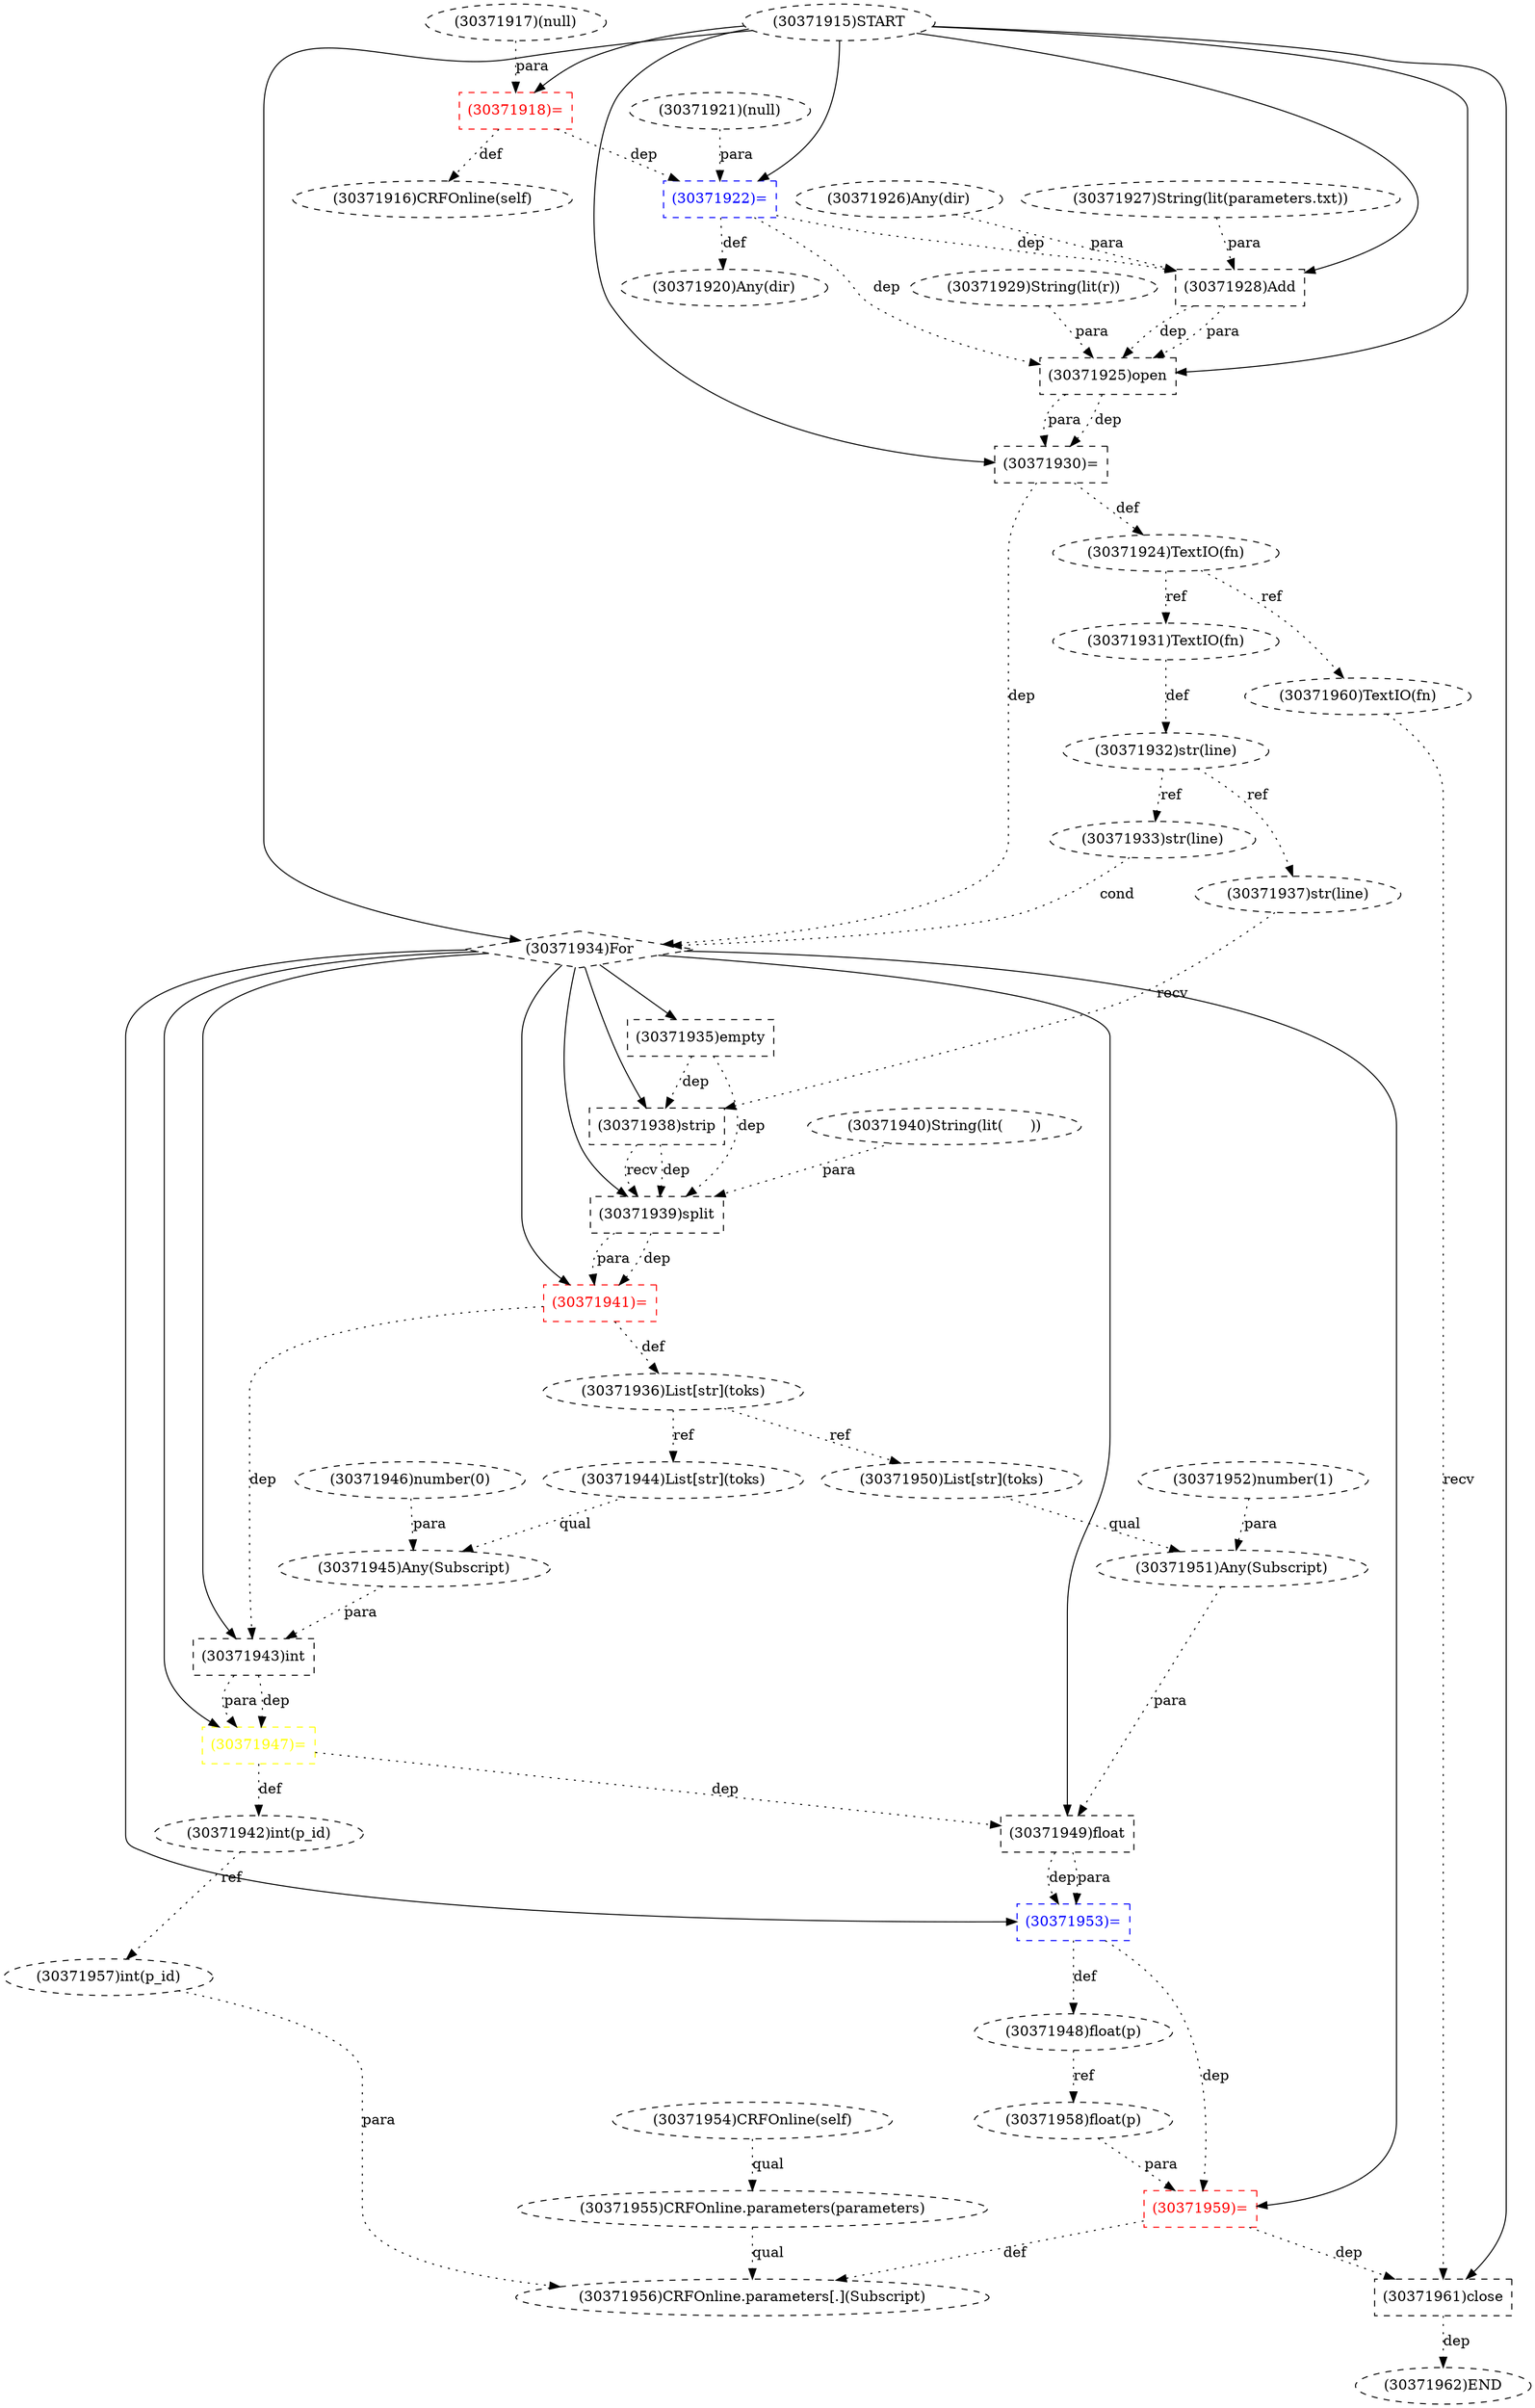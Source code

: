 digraph G {
1 [label="(30371929)String(lit(r))" shape=ellipse style=dashed color=black fontcolor=black]
2 [label="(30371925)open" shape=box style=dashed color=black fontcolor=black]
3 [label="(30371942)int(p_id)" shape=ellipse style=dashed]
4 [label="(30371920)Any(dir)" shape=ellipse style=dashed]
5 [label="(30371936)List[str](toks)" shape=ellipse style=dashed]
6 [label="(30371922)=" shape=box style=dashed color=blue fontcolor=blue]
7 [label="(30371950)List[str](toks)" shape=ellipse style=dashed]
8 [label="(30371926)Any(dir)" shape=ellipse style=dashed]
9 [label="(30371941)=" shape=box style=dashed color=red fontcolor=red]
10 [label="(30371944)List[str](toks)" shape=ellipse style=dashed]
11 [label="(30371959)=" shape=box style=dashed color=red fontcolor=red]
12 [label="(30371933)str(line)" shape=ellipse style=dashed]
13 [label="(30371932)str(line)" shape=ellipse style=dashed]
14 [label="(30371931)TextIO(fn)" shape=ellipse style=dashed]
15 [label="(30371938)strip" shape=box style=dashed]
16 [label="(30371917)(null)" shape=ellipse style=dashed]
17 [label="(30371930)=" shape=box style=dashed color=black fontcolor=black]
18 [label="(30371947)=" shape=box style=dashed color=yellow fontcolor=yellow]
19 [label="(30371955)CRFOnline.parameters(parameters)" shape=ellipse style=dashed]
20 [label="(30371935)empty" shape=box style=dashed]
21 [label="(30371960)TextIO(fn)" shape=ellipse style=dashed color=black fontcolor=black]
22 [label="(30371937)str(line)" shape=ellipse style=dashed]
23 [label="(30371946)number(0)" shape=ellipse style=dashed]
24 [label="(30371934)For" shape=diamond style=dashed]
25 [label="(30371952)number(1)" shape=ellipse style=dashed]
26 [label="(30371943)int" shape=box style=dashed]
27 [label="(30371948)float(p)" shape=ellipse style=dashed]
28 [label="(30371940)String(lit(	))" shape=ellipse style=dashed]
29 [label="(30371915)START" style=dashed]
30 [label="(30371962)END" style=dashed]
31 [label="(30371927)String(lit(parameters.txt))" shape=ellipse style=dashed]
32 [label="(30371953)=" shape=box style=dashed color=blue fontcolor=blue]
33 [label="(30371916)CRFOnline(self)" shape=ellipse style=dashed]
34 [label="(30371924)TextIO(fn)" shape=ellipse style=dashed color=black fontcolor=black]
35 [label="(30371939)split" shape=box style=dashed]
36 [label="(30371949)float" shape=box style=dashed]
37 [label="(30371954)CRFOnline(self)" shape=ellipse style=dashed]
38 [label="(30371945)Any(Subscript)" shape=ellipse style=dashed]
39 [label="(30371957)int(p_id)" shape=ellipse style=dashed]
40 [label="(30371918)=" shape=box style=dashed color=red fontcolor=red]
41 [label="(30371921)(null)" shape=ellipse style=dashed]
42 [label="(30371958)float(p)" shape=ellipse style=dashed]
43 [label="(30371928)Add" shape=box style=dashed]
44 [label="(30371961)close" shape=box style=dashed color=black fontcolor=black]
45 [label="(30371956)CRFOnline.parameters[.](Subscript)" shape=ellipse style=dashed]
46 [label="(30371951)Any(Subscript)" shape=ellipse style=dashed]
29 -> 2 [label="" style=solid];
43 -> 2 [label="dep" style=dotted];
43 -> 2 [label="para" style=dotted];
1 -> 2 [label="para" style=dotted];
6 -> 2 [label="dep" style=dotted];
18 -> 3 [label="def" style=dotted];
6 -> 4 [label="def" style=dotted];
9 -> 5 [label="def" style=dotted];
29 -> 6 [label="" style=solid];
41 -> 6 [label="para" style=dotted];
40 -> 6 [label="dep" style=dotted];
5 -> 7 [label="ref" style=dotted];
24 -> 9 [label="" style=solid];
35 -> 9 [label="dep" style=dotted];
35 -> 9 [label="para" style=dotted];
5 -> 10 [label="ref" style=dotted];
24 -> 11 [label="" style=solid];
42 -> 11 [label="para" style=dotted];
32 -> 11 [label="dep" style=dotted];
13 -> 12 [label="ref" style=dotted];
14 -> 13 [label="def" style=dotted];
34 -> 14 [label="ref" style=dotted];
24 -> 15 [label="" style=solid];
22 -> 15 [label="recv" style=dotted];
20 -> 15 [label="dep" style=dotted];
29 -> 17 [label="" style=solid];
2 -> 17 [label="dep" style=dotted];
2 -> 17 [label="para" style=dotted];
24 -> 18 [label="" style=solid];
26 -> 18 [label="dep" style=dotted];
26 -> 18 [label="para" style=dotted];
37 -> 19 [label="qual" style=dotted];
24 -> 20 [label="" style=solid];
34 -> 21 [label="ref" style=dotted];
13 -> 22 [label="ref" style=dotted];
29 -> 24 [label="" style=solid];
12 -> 24 [label="cond" style=dotted];
17 -> 24 [label="dep" style=dotted];
24 -> 26 [label="" style=solid];
38 -> 26 [label="para" style=dotted];
9 -> 26 [label="dep" style=dotted];
32 -> 27 [label="def" style=dotted];
44 -> 30 [label="dep" style=dotted];
24 -> 32 [label="" style=solid];
36 -> 32 [label="dep" style=dotted];
36 -> 32 [label="para" style=dotted];
40 -> 33 [label="def" style=dotted];
17 -> 34 [label="def" style=dotted];
24 -> 35 [label="" style=solid];
15 -> 35 [label="dep" style=dotted];
15 -> 35 [label="recv" style=dotted];
28 -> 35 [label="para" style=dotted];
20 -> 35 [label="dep" style=dotted];
24 -> 36 [label="" style=solid];
46 -> 36 [label="para" style=dotted];
18 -> 36 [label="dep" style=dotted];
10 -> 38 [label="qual" style=dotted];
23 -> 38 [label="para" style=dotted];
3 -> 39 [label="ref" style=dotted];
29 -> 40 [label="" style=solid];
16 -> 40 [label="para" style=dotted];
27 -> 42 [label="ref" style=dotted];
29 -> 43 [label="" style=solid];
8 -> 43 [label="para" style=dotted];
31 -> 43 [label="para" style=dotted];
6 -> 43 [label="dep" style=dotted];
29 -> 44 [label="" style=solid];
21 -> 44 [label="recv" style=dotted];
11 -> 44 [label="dep" style=dotted];
19 -> 45 [label="qual" style=dotted];
39 -> 45 [label="para" style=dotted];
11 -> 45 [label="def" style=dotted];
7 -> 46 [label="qual" style=dotted];
25 -> 46 [label="para" style=dotted];
}